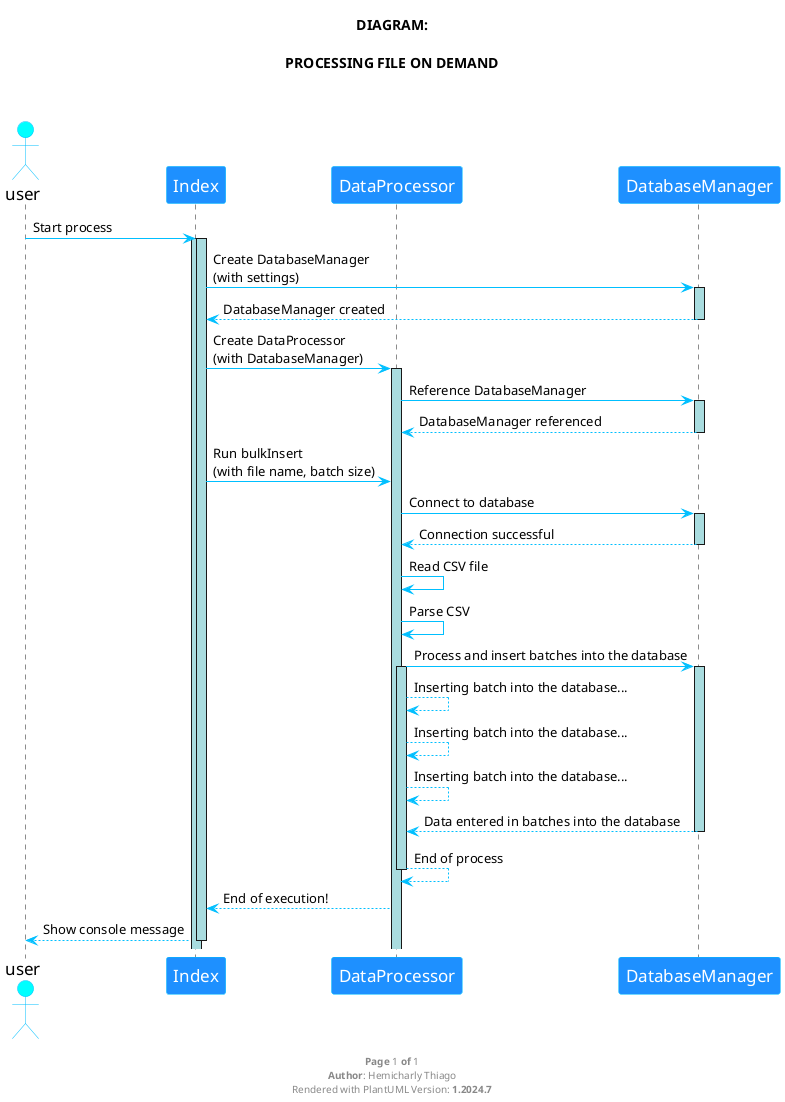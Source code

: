 @startuml

title "DIAGRAM:\n\nPROCESSING FILE ON DEMAND\n\n"

skinparam sequence {
    ArrowColor DeepSkyBlue
    ActorBorderColor DeepSkyBlue
    LifeLineBackgroundColor #A9DCDF

    ParticipantBorderColor DeepSkyBlue
    ParticipantBackgroundColor DodgerBlue
    ParticipantFontName Impact
    ParticipantFontSize 17
    ParticipantFontColor white

    ActorBackgroundColor aqua
    ActorFontColor DeepSkyBlueA9DCDF
    ActorFontColor Black
    ActorFontSize 17
    ActorFontName Aapex
}

actor user
participant "Index" as Index
participant "DataProcessor" as Processor
participant "DatabaseManager" as DBManager

user -> Index++: Start process
activate Index
Index -> DBManager: Create DatabaseManager\n(with settings)
activate DBManager
DBManager --> Index: DatabaseManager created
deactivate DBManager

Index -> Processor: Create DataProcessor\n(with DatabaseManager)
activate Processor
Processor -> DBManager: Reference DatabaseManager
activate DBManager
DBManager --> Processor: DatabaseManager referenced
deactivate DBManager

Index -> Processor: Run bulkInsert\n(with file name, batch size)
Processor -> DBManager: Connect to database
activate DBManager
DBManager --> Processor: Connection successful
deactivate DBManager
Processor -> Processor: Read CSV file
Processor -> Processor: Parse CSV
Processor -> DBManager++: Process and insert batches into the database
activate Processor
Processor --> Processor: Inserting batch into the database...
Processor --> Processor: Inserting batch into the database...
Processor --> Processor: Inserting batch into the database...
DBManager --> Processor: Data entered in batches into the database
deactivate DBManager
Processor --> Processor: End of process
deactivate Processor
Processor --> Index: End of execution!
Index --> user: Show console message
deactivate Index


footer \n**Page** %page% **of** %lastpage%\n**Author**: Hemicharly Thiago\nRendered with PlantUML Version: **%version()**


@enduml
